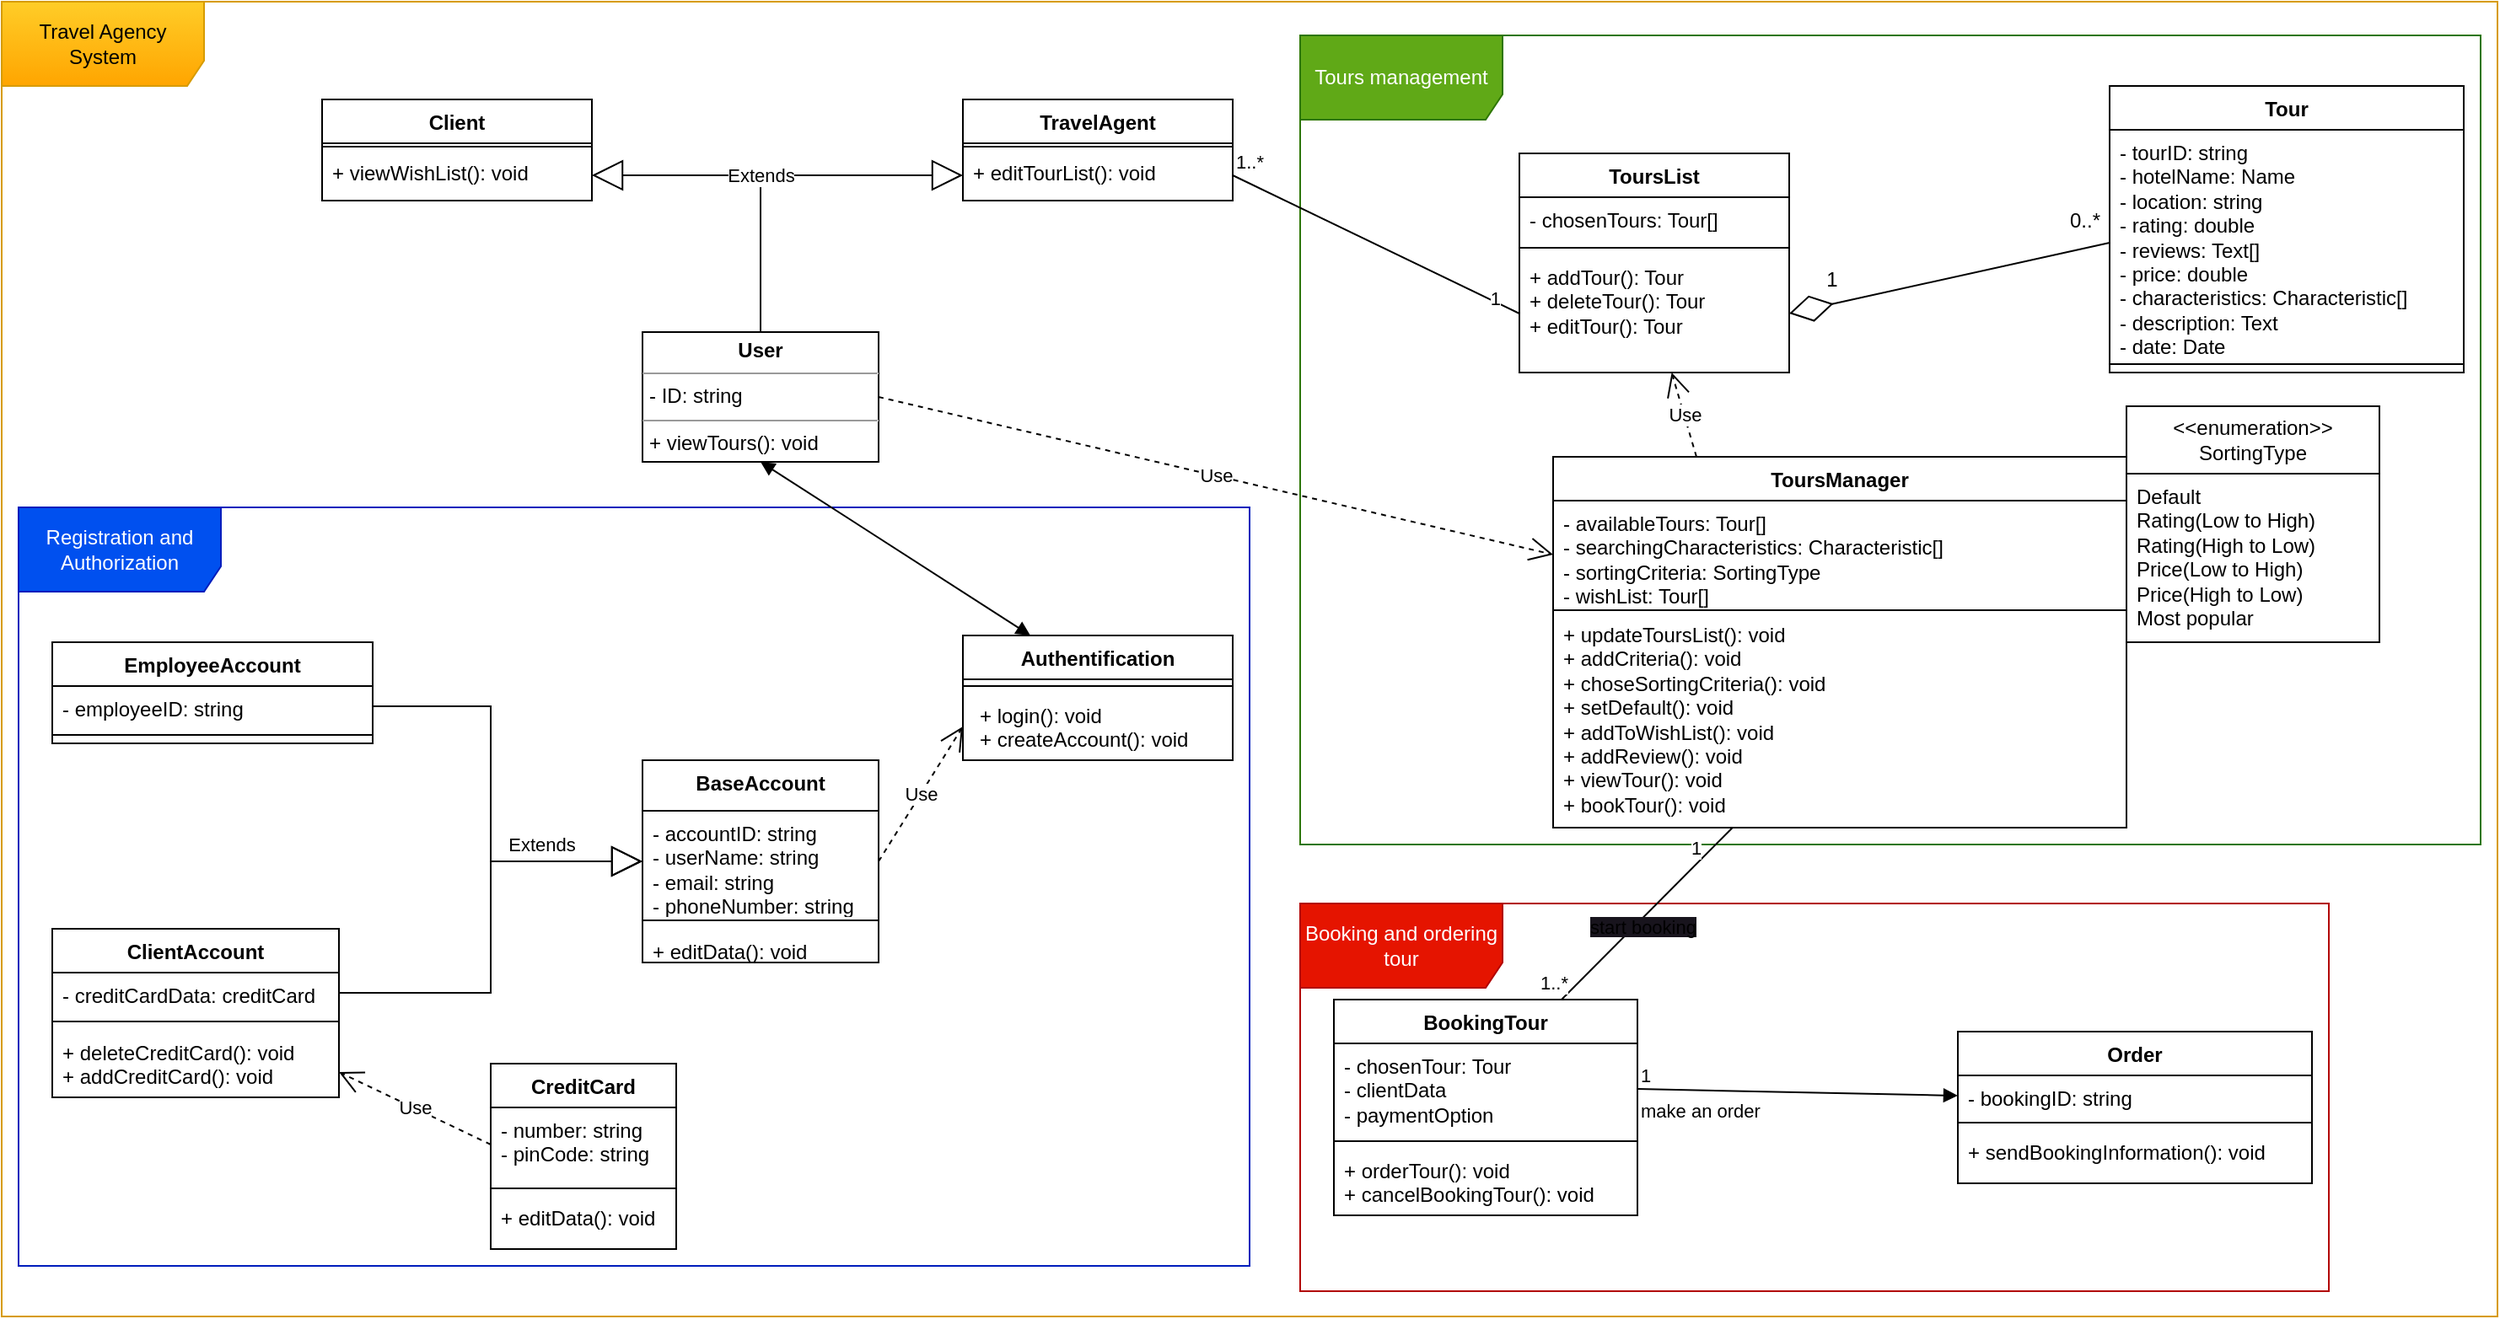 <mxfile version="23.1.5" type="device">
  <diagram id="C5RBs43oDa-KdzZeNtuy" name="Page-1">
    <mxGraphModel dx="1687" dy="993" grid="1" gridSize="10" guides="1" tooltips="1" connect="1" arrows="1" fold="1" page="1" pageScale="1" pageWidth="1654" pageHeight="1169" math="0" shadow="0">
      <root>
        <mxCell id="WIyWlLk6GJQsqaUBKTNV-0" />
        <mxCell id="WIyWlLk6GJQsqaUBKTNV-1" parent="WIyWlLk6GJQsqaUBKTNV-0" />
        <mxCell id="1QW307et1a-ubhapH-Lj-100" value="ClientAccount" style="swimlane;fontStyle=1;align=center;verticalAlign=top;childLayout=stackLayout;horizontal=1;startSize=26;horizontalStack=0;resizeParent=1;resizeParentMax=0;resizeLast=0;collapsible=1;marginBottom=0;whiteSpace=wrap;html=1;" parent="WIyWlLk6GJQsqaUBKTNV-1" vertex="1">
          <mxGeometry x="110" y="690" width="170" height="100" as="geometry" />
        </mxCell>
        <mxCell id="1QW307et1a-ubhapH-Lj-101" value="&lt;span style=&quot;background-color: initial;&quot;&gt;- creditCardData: creditCard&lt;/span&gt;" style="text;strokeColor=none;fillColor=none;align=left;verticalAlign=top;spacingLeft=4;spacingRight=4;overflow=hidden;rotatable=0;points=[[0,0.5],[1,0.5]];portConstraint=eastwest;whiteSpace=wrap;html=1;" parent="1QW307et1a-ubhapH-Lj-100" vertex="1">
          <mxGeometry y="26" width="170" height="24" as="geometry" />
        </mxCell>
        <mxCell id="1QW307et1a-ubhapH-Lj-102" value="" style="line;strokeWidth=1;fillColor=none;align=left;verticalAlign=middle;spacingTop=-1;spacingLeft=3;spacingRight=3;rotatable=0;labelPosition=right;points=[];portConstraint=eastwest;strokeColor=inherit;" parent="1QW307et1a-ubhapH-Lj-100" vertex="1">
          <mxGeometry y="50" width="170" height="10" as="geometry" />
        </mxCell>
        <mxCell id="1QW307et1a-ubhapH-Lj-103" value="+ deleteCreditCard(): void&lt;br&gt;+ addCreditCard(): void" style="text;strokeColor=none;fillColor=none;align=left;verticalAlign=top;spacingLeft=4;spacingRight=4;overflow=hidden;rotatable=0;points=[[0,0.5],[1,0.5]];portConstraint=eastwest;whiteSpace=wrap;html=1;" parent="1QW307et1a-ubhapH-Lj-100" vertex="1">
          <mxGeometry y="60" width="170" height="40" as="geometry" />
        </mxCell>
        <mxCell id="1QW307et1a-ubhapH-Lj-117" value="Registration and Authorization" style="shape=umlFrame;whiteSpace=wrap;html=1;pointerEvents=0;width=120;height=50;fillColor=#0050ef;fontColor=#ffffff;strokeColor=#001DBC;" parent="WIyWlLk6GJQsqaUBKTNV-1" vertex="1">
          <mxGeometry x="90" y="440" width="730" height="450" as="geometry" />
        </mxCell>
        <mxCell id="1QW307et1a-ubhapH-Lj-119" value="ToursManager" style="swimlane;fontStyle=1;align=center;verticalAlign=top;childLayout=stackLayout;horizontal=1;startSize=26;horizontalStack=0;resizeParent=1;resizeParentMax=0;resizeLast=0;collapsible=1;marginBottom=0;whiteSpace=wrap;html=1;" parent="WIyWlLk6GJQsqaUBKTNV-1" vertex="1">
          <mxGeometry x="1000" y="410" width="340" height="220" as="geometry" />
        </mxCell>
        <mxCell id="1QW307et1a-ubhapH-Lj-120" value="- availableTours: Tour[]&lt;br&gt;- searchingCharacteristics: Characteristic[]&lt;div&gt;- sortingCriteria: SortingType&lt;/div&gt;&lt;div&gt;-&amp;nbsp;wishList: Tour[]&lt;br&gt;&lt;/div&gt;" style="text;strokeColor=none;fillColor=none;align=left;verticalAlign=top;spacingLeft=4;spacingRight=4;overflow=hidden;rotatable=0;points=[[0,0.5],[1,0.5]];portConstraint=eastwest;whiteSpace=wrap;html=1;" parent="1QW307et1a-ubhapH-Lj-119" vertex="1">
          <mxGeometry y="26" width="340" height="64" as="geometry" />
        </mxCell>
        <mxCell id="1QW307et1a-ubhapH-Lj-121" value="" style="line;strokeWidth=1;fillColor=none;align=left;verticalAlign=middle;spacingTop=-1;spacingLeft=3;spacingRight=3;rotatable=0;labelPosition=right;points=[];portConstraint=eastwest;strokeColor=inherit;" parent="1QW307et1a-ubhapH-Lj-119" vertex="1">
          <mxGeometry y="90" width="340" height="2" as="geometry" />
        </mxCell>
        <mxCell id="1QW307et1a-ubhapH-Lj-122" value="+ updateToursList(): void&lt;br&gt;+ addCriteria(): void&lt;br&gt;+ choseSortingCriteria(): void&lt;br&gt;+ setDefault(): void&lt;br&gt;+ addToWishList(): void&lt;br&gt;&lt;div&gt;+ addReview(): void&lt;br&gt;&lt;/div&gt;&lt;div&gt;+ viewTour(): void&lt;/div&gt;&lt;div&gt;+ bookTour(): void&lt;/div&gt;" style="text;strokeColor=none;fillColor=none;align=left;verticalAlign=top;spacingLeft=4;spacingRight=4;overflow=hidden;rotatable=0;points=[[0,0.5],[1,0.5]];portConstraint=eastwest;whiteSpace=wrap;html=1;" parent="1QW307et1a-ubhapH-Lj-119" vertex="1">
          <mxGeometry y="92" width="340" height="128" as="geometry" />
        </mxCell>
        <mxCell id="1QW307et1a-ubhapH-Lj-123" value="ToursList" style="swimlane;fontStyle=1;align=center;verticalAlign=top;childLayout=stackLayout;horizontal=1;startSize=26;horizontalStack=0;resizeParent=1;resizeParentMax=0;resizeLast=0;collapsible=1;marginBottom=0;whiteSpace=wrap;html=1;" parent="WIyWlLk6GJQsqaUBKTNV-1" vertex="1">
          <mxGeometry x="980" y="230" width="160" height="130" as="geometry" />
        </mxCell>
        <mxCell id="1QW307et1a-ubhapH-Lj-124" value="- chosenTours: Tour[]" style="text;strokeColor=none;fillColor=none;align=left;verticalAlign=top;spacingLeft=4;spacingRight=4;overflow=hidden;rotatable=0;points=[[0,0.5],[1,0.5]];portConstraint=eastwest;whiteSpace=wrap;html=1;" parent="1QW307et1a-ubhapH-Lj-123" vertex="1">
          <mxGeometry y="26" width="160" height="26" as="geometry" />
        </mxCell>
        <mxCell id="1QW307et1a-ubhapH-Lj-125" value="" style="line;strokeWidth=1;fillColor=none;align=left;verticalAlign=middle;spacingTop=-1;spacingLeft=3;spacingRight=3;rotatable=0;labelPosition=right;points=[];portConstraint=eastwest;strokeColor=inherit;" parent="1QW307et1a-ubhapH-Lj-123" vertex="1">
          <mxGeometry y="52" width="160" height="8" as="geometry" />
        </mxCell>
        <mxCell id="1QW307et1a-ubhapH-Lj-126" value="+ addTour(): Tour&lt;br&gt;+ deleteTour(): Tour&lt;br&gt;+ editTour(): Tour" style="text;strokeColor=none;fillColor=none;align=left;verticalAlign=top;spacingLeft=4;spacingRight=4;overflow=hidden;rotatable=0;points=[[0,0.5],[1,0.5]];portConstraint=eastwest;whiteSpace=wrap;html=1;" parent="1QW307et1a-ubhapH-Lj-123" vertex="1">
          <mxGeometry y="60" width="160" height="70" as="geometry" />
        </mxCell>
        <mxCell id="1QW307et1a-ubhapH-Lj-129" value="&amp;lt;&amp;lt;enumeration&amp;gt;&amp;gt;&lt;br&gt;SortingType" style="swimlane;fontStyle=0;childLayout=stackLayout;horizontal=1;startSize=40;fillColor=none;horizontalStack=0;resizeParent=1;resizeParentMax=0;resizeLast=0;collapsible=1;marginBottom=0;whiteSpace=wrap;html=1;" parent="WIyWlLk6GJQsqaUBKTNV-1" vertex="1">
          <mxGeometry x="1340" y="380" width="150" height="140" as="geometry" />
        </mxCell>
        <mxCell id="1QW307et1a-ubhapH-Lj-130" value="Default&lt;br&gt;Rating(Low to High)&lt;br&gt;Rating(High to Low)&lt;br&gt;Price(Low to High)&lt;br&gt;Price(High to Low)&lt;br&gt;Most popular" style="text;strokeColor=none;fillColor=none;align=left;verticalAlign=top;spacingLeft=4;spacingRight=4;overflow=hidden;rotatable=0;points=[[0,0.5],[1,0.5]];portConstraint=eastwest;whiteSpace=wrap;html=1;" parent="1QW307et1a-ubhapH-Lj-129" vertex="1">
          <mxGeometry y="40" width="150" height="100" as="geometry" />
        </mxCell>
        <mxCell id="1QW307et1a-ubhapH-Lj-132" value="Tours management" style="shape=umlFrame;whiteSpace=wrap;html=1;pointerEvents=0;width=120;height=50;fillColor=#60a917;fontColor=#ffffff;strokeColor=#2D7600;fillStyle=solid;" parent="WIyWlLk6GJQsqaUBKTNV-1" vertex="1">
          <mxGeometry x="850" y="160" width="700" height="480" as="geometry" />
        </mxCell>
        <mxCell id="1QW307et1a-ubhapH-Lj-133" value="Tour" style="swimlane;fontStyle=1;align=center;verticalAlign=top;childLayout=stackLayout;horizontal=1;startSize=26;horizontalStack=0;resizeParent=1;resizeParentMax=0;resizeLast=0;collapsible=1;marginBottom=0;whiteSpace=wrap;html=1;" parent="WIyWlLk6GJQsqaUBKTNV-1" vertex="1">
          <mxGeometry x="1330" y="190" width="210" height="170" as="geometry" />
        </mxCell>
        <mxCell id="1QW307et1a-ubhapH-Lj-134" value="- tourID: string&lt;br&gt;- hotelName: Name&lt;br&gt;- location: string&lt;br&gt;- rating: double&lt;br&gt;- reviews: Text[]&lt;br&gt;- price: double&lt;br&gt;- characteristics: Characteristic[]&lt;br&gt;&lt;div&gt;- description: Text&lt;/div&gt;&lt;div&gt;- date: Date&lt;/div&gt;" style="text;strokeColor=none;fillColor=none;align=left;verticalAlign=top;spacingLeft=4;spacingRight=4;overflow=hidden;rotatable=0;points=[[0,0.5],[1,0.5]];portConstraint=eastwest;whiteSpace=wrap;html=1;" parent="1QW307et1a-ubhapH-Lj-133" vertex="1">
          <mxGeometry y="26" width="210" height="134" as="geometry" />
        </mxCell>
        <mxCell id="1QW307et1a-ubhapH-Lj-135" value="" style="line;strokeWidth=1;fillColor=none;align=left;verticalAlign=middle;spacingTop=-1;spacingLeft=3;spacingRight=3;rotatable=0;labelPosition=right;points=[];portConstraint=eastwest;strokeColor=inherit;" parent="1QW307et1a-ubhapH-Lj-133" vertex="1">
          <mxGeometry y="160" width="210" height="10" as="geometry" />
        </mxCell>
        <mxCell id="1QW307et1a-ubhapH-Lj-183" value="&lt;p style=&quot;margin:0px;margin-top:4px;text-align:center;&quot;&gt;&lt;b&gt;User&lt;/b&gt;&lt;/p&gt;&lt;hr size=&quot;1&quot;&gt;&lt;p style=&quot;margin:0px;margin-left:4px;&quot;&gt;- ID: string&lt;br&gt;&lt;/p&gt;&lt;hr size=&quot;1&quot;&gt;&lt;p style=&quot;margin:0px;margin-left:4px;&quot;&gt;+ viewTours(): void&lt;/p&gt;" style="verticalAlign=top;align=left;overflow=fill;html=1;whiteSpace=wrap;" parent="WIyWlLk6GJQsqaUBKTNV-1" vertex="1">
          <mxGeometry x="460" y="336" width="140" height="77" as="geometry" />
        </mxCell>
        <mxCell id="1QW307et1a-ubhapH-Lj-214" value="BookingTour" style="swimlane;fontStyle=1;align=center;verticalAlign=top;childLayout=stackLayout;horizontal=1;startSize=26;horizontalStack=0;resizeParent=1;resizeParentMax=0;resizeLast=0;collapsible=1;marginBottom=0;whiteSpace=wrap;html=1;" parent="WIyWlLk6GJQsqaUBKTNV-1" vertex="1">
          <mxGeometry x="870" y="732" width="180" height="128" as="geometry" />
        </mxCell>
        <mxCell id="1QW307et1a-ubhapH-Lj-215" value="- chosenTour: Tour&lt;br&gt;- clientData&lt;br&gt;- paymentOption" style="text;strokeColor=none;fillColor=none;align=left;verticalAlign=top;spacingLeft=4;spacingRight=4;overflow=hidden;rotatable=0;points=[[0,0.5],[1,0.5]];portConstraint=eastwest;whiteSpace=wrap;html=1;" parent="1QW307et1a-ubhapH-Lj-214" vertex="1">
          <mxGeometry y="26" width="180" height="54" as="geometry" />
        </mxCell>
        <mxCell id="1QW307et1a-ubhapH-Lj-216" value="" style="line;strokeWidth=1;fillColor=none;align=left;verticalAlign=middle;spacingTop=-1;spacingLeft=3;spacingRight=3;rotatable=0;labelPosition=right;points=[];portConstraint=eastwest;strokeColor=inherit;" parent="1QW307et1a-ubhapH-Lj-214" vertex="1">
          <mxGeometry y="80" width="180" height="8" as="geometry" />
        </mxCell>
        <mxCell id="1QW307et1a-ubhapH-Lj-217" value="+ orderTour(): void&lt;br&gt;+ cancelBookingTour(): void" style="text;strokeColor=none;fillColor=none;align=left;verticalAlign=top;spacingLeft=4;spacingRight=4;overflow=hidden;rotatable=0;points=[[0,0.5],[1,0.5]];portConstraint=eastwest;whiteSpace=wrap;html=1;" parent="1QW307et1a-ubhapH-Lj-214" vertex="1">
          <mxGeometry y="88" width="180" height="40" as="geometry" />
        </mxCell>
        <mxCell id="1QW307et1a-ubhapH-Lj-223" value="Client" style="swimlane;fontStyle=1;align=center;verticalAlign=top;childLayout=stackLayout;horizontal=1;startSize=26;horizontalStack=0;resizeParent=1;resizeParentMax=0;resizeLast=0;collapsible=1;marginBottom=0;whiteSpace=wrap;html=1;" parent="WIyWlLk6GJQsqaUBKTNV-1" vertex="1">
          <mxGeometry x="270" y="198" width="160" height="60" as="geometry" />
        </mxCell>
        <mxCell id="1QW307et1a-ubhapH-Lj-225" value="" style="line;strokeWidth=1;fillColor=none;align=left;verticalAlign=middle;spacingTop=-1;spacingLeft=3;spacingRight=3;rotatable=0;labelPosition=right;points=[];portConstraint=eastwest;strokeColor=inherit;" parent="1QW307et1a-ubhapH-Lj-223" vertex="1">
          <mxGeometry y="26" width="160" height="4" as="geometry" />
        </mxCell>
        <mxCell id="1QW307et1a-ubhapH-Lj-226" value="+ viewWishList(): void" style="text;strokeColor=none;fillColor=none;align=left;verticalAlign=top;spacingLeft=4;spacingRight=4;overflow=hidden;rotatable=0;points=[[0,0.5],[1,0.5]];portConstraint=eastwest;whiteSpace=wrap;html=1;" parent="1QW307et1a-ubhapH-Lj-223" vertex="1">
          <mxGeometry y="30" width="160" height="30" as="geometry" />
        </mxCell>
        <mxCell id="1QW307et1a-ubhapH-Lj-230" value="Booking and ordering tour" style="shape=umlFrame;whiteSpace=wrap;html=1;pointerEvents=0;width=120;height=50;fillColor=#e51400;fontColor=#ffffff;strokeColor=#B20000;" parent="WIyWlLk6GJQsqaUBKTNV-1" vertex="1">
          <mxGeometry x="850" y="675" width="610" height="230" as="geometry" />
        </mxCell>
        <mxCell id="HOd-hSJovx9quvngvscL-1" value="&lt;b&gt;Authentification&lt;/b&gt;" style="swimlane;fontStyle=1;align=center;verticalAlign=top;childLayout=stackLayout;horizontal=1;startSize=26;horizontalStack=0;resizeParent=1;resizeParentMax=0;resizeLast=0;collapsible=1;marginBottom=0;whiteSpace=wrap;html=1;" parent="WIyWlLk6GJQsqaUBKTNV-1" vertex="1">
          <mxGeometry x="650" y="516" width="160" height="74" as="geometry" />
        </mxCell>
        <mxCell id="HOd-hSJovx9quvngvscL-3" value="" style="line;strokeWidth=1;fillColor=none;align=left;verticalAlign=middle;spacingTop=-1;spacingLeft=3;spacingRight=3;rotatable=0;labelPosition=right;points=[];portConstraint=eastwest;strokeColor=inherit;" parent="HOd-hSJovx9quvngvscL-1" vertex="1">
          <mxGeometry y="26" width="160" height="8" as="geometry" />
        </mxCell>
        <mxCell id="HOd-hSJovx9quvngvscL-4" value="&lt;p style=&quot;margin: 0px 0px 0px 4px;&quot;&gt;+ login(): void&lt;br&gt;&lt;/p&gt;&lt;p style=&quot;margin: 0px 0px 0px 4px;&quot;&gt;+ createAccount(): void&lt;/p&gt;" style="text;strokeColor=none;fillColor=none;align=left;verticalAlign=top;spacingLeft=4;spacingRight=4;overflow=hidden;rotatable=0;points=[[0,0.5],[1,0.5]];portConstraint=eastwest;whiteSpace=wrap;html=1;" parent="HOd-hSJovx9quvngvscL-1" vertex="1">
          <mxGeometry y="34" width="160" height="40" as="geometry" />
        </mxCell>
        <mxCell id="HOd-hSJovx9quvngvscL-7" value="" style="endArrow=block;endSize=16;endFill=0;html=1;rounded=0;exitX=0.5;exitY=0;exitDx=0;exitDy=0;entryX=1;entryY=0.5;entryDx=0;entryDy=0;edgeStyle=orthogonalEdgeStyle;" parent="WIyWlLk6GJQsqaUBKTNV-1" source="1QW307et1a-ubhapH-Lj-183" target="1QW307et1a-ubhapH-Lj-226" edge="1">
          <mxGeometry width="160" relative="1" as="geometry">
            <mxPoint x="370" y="388" as="sourcePoint" />
            <mxPoint x="540" y="218" as="targetPoint" />
          </mxGeometry>
        </mxCell>
        <mxCell id="HOd-hSJovx9quvngvscL-8" value="Extends" style="endArrow=block;endSize=16;endFill=0;html=1;rounded=0;exitX=0.5;exitY=0;exitDx=0;exitDy=0;entryX=0;entryY=0.5;entryDx=0;entryDy=0;edgeStyle=orthogonalEdgeStyle;" parent="WIyWlLk6GJQsqaUBKTNV-1" source="1QW307et1a-ubhapH-Lj-183" target="hEgW_QwQ86HHavwIXWrD-9" edge="1">
          <mxGeometry x="-0.127" width="160" relative="1" as="geometry">
            <mxPoint x="700" y="348" as="sourcePoint" />
            <mxPoint x="670" y="255" as="targetPoint" />
            <mxPoint as="offset" />
          </mxGeometry>
        </mxCell>
        <mxCell id="hEgW_QwQ86HHavwIXWrD-1" value="CreditCard" style="swimlane;fontStyle=1;align=center;verticalAlign=top;childLayout=stackLayout;horizontal=1;startSize=26;horizontalStack=0;resizeParent=1;resizeParentMax=0;resizeLast=0;collapsible=1;marginBottom=0;whiteSpace=wrap;html=1;" vertex="1" parent="WIyWlLk6GJQsqaUBKTNV-1">
          <mxGeometry x="370" y="770" width="110" height="110" as="geometry" />
        </mxCell>
        <mxCell id="hEgW_QwQ86HHavwIXWrD-2" value="- number: string&lt;br&gt;- pinCode: string" style="text;strokeColor=none;fillColor=none;align=left;verticalAlign=top;spacingLeft=4;spacingRight=4;overflow=hidden;rotatable=0;points=[[0,0.5],[1,0.5]];portConstraint=eastwest;whiteSpace=wrap;html=1;" vertex="1" parent="hEgW_QwQ86HHavwIXWrD-1">
          <mxGeometry y="26" width="110" height="44" as="geometry" />
        </mxCell>
        <mxCell id="hEgW_QwQ86HHavwIXWrD-3" value="" style="line;strokeWidth=1;fillColor=none;align=left;verticalAlign=middle;spacingTop=-1;spacingLeft=3;spacingRight=3;rotatable=0;labelPosition=right;points=[];portConstraint=eastwest;strokeColor=inherit;" vertex="1" parent="hEgW_QwQ86HHavwIXWrD-1">
          <mxGeometry y="70" width="110" height="8" as="geometry" />
        </mxCell>
        <mxCell id="hEgW_QwQ86HHavwIXWrD-4" value="+ editData(): void" style="text;strokeColor=none;fillColor=none;align=left;verticalAlign=top;spacingLeft=4;spacingRight=4;overflow=hidden;rotatable=0;points=[[0,0.5],[1,0.5]];portConstraint=eastwest;whiteSpace=wrap;html=1;" vertex="1" parent="hEgW_QwQ86HHavwIXWrD-1">
          <mxGeometry y="78" width="110" height="32" as="geometry" />
        </mxCell>
        <mxCell id="hEgW_QwQ86HHavwIXWrD-6" value="TravelAgent" style="swimlane;fontStyle=1;align=center;verticalAlign=top;childLayout=stackLayout;horizontal=1;startSize=26;horizontalStack=0;resizeParent=1;resizeParentMax=0;resizeLast=0;collapsible=1;marginBottom=0;whiteSpace=wrap;html=1;" vertex="1" parent="WIyWlLk6GJQsqaUBKTNV-1">
          <mxGeometry x="650" y="198" width="160" height="60" as="geometry" />
        </mxCell>
        <mxCell id="hEgW_QwQ86HHavwIXWrD-8" value="" style="line;strokeWidth=1;fillColor=none;align=left;verticalAlign=middle;spacingTop=-1;spacingLeft=3;spacingRight=3;rotatable=0;labelPosition=right;points=[];portConstraint=eastwest;strokeColor=inherit;" vertex="1" parent="hEgW_QwQ86HHavwIXWrD-6">
          <mxGeometry y="26" width="160" height="4" as="geometry" />
        </mxCell>
        <mxCell id="hEgW_QwQ86HHavwIXWrD-9" value="+ editTourList(): void" style="text;strokeColor=none;fillColor=none;align=left;verticalAlign=top;spacingLeft=4;spacingRight=4;overflow=hidden;rotatable=0;points=[[0,0.5],[1,0.5]];portConstraint=eastwest;whiteSpace=wrap;html=1;" vertex="1" parent="hEgW_QwQ86HHavwIXWrD-6">
          <mxGeometry y="30" width="160" height="30" as="geometry" />
        </mxCell>
        <mxCell id="hEgW_QwQ86HHavwIXWrD-10" value="" style="endArrow=block;startArrow=block;endFill=1;startFill=1;html=1;rounded=0;exitX=0.5;exitY=1;exitDx=0;exitDy=0;entryX=0.25;entryY=0;entryDx=0;entryDy=0;" edge="1" parent="WIyWlLk6GJQsqaUBKTNV-1" source="1QW307et1a-ubhapH-Lj-183" target="HOd-hSJovx9quvngvscL-1">
          <mxGeometry width="160" relative="1" as="geometry">
            <mxPoint x="490" y="445" as="sourcePoint" />
            <mxPoint x="650" y="445" as="targetPoint" />
          </mxGeometry>
        </mxCell>
        <mxCell id="hEgW_QwQ86HHavwIXWrD-11" value="EmployeeAccount" style="swimlane;fontStyle=1;align=center;verticalAlign=top;childLayout=stackLayout;horizontal=1;startSize=26;horizontalStack=0;resizeParent=1;resizeParentMax=0;resizeLast=0;collapsible=1;marginBottom=0;whiteSpace=wrap;html=1;" vertex="1" parent="WIyWlLk6GJQsqaUBKTNV-1">
          <mxGeometry x="110" y="520" width="190" height="60" as="geometry" />
        </mxCell>
        <mxCell id="hEgW_QwQ86HHavwIXWrD-12" value="- employeeID: string" style="text;strokeColor=none;fillColor=none;align=left;verticalAlign=top;spacingLeft=4;spacingRight=4;overflow=hidden;rotatable=0;points=[[0,0.5],[1,0.5]];portConstraint=eastwest;whiteSpace=wrap;html=1;" vertex="1" parent="hEgW_QwQ86HHavwIXWrD-11">
          <mxGeometry y="26" width="190" height="24" as="geometry" />
        </mxCell>
        <mxCell id="hEgW_QwQ86HHavwIXWrD-13" value="" style="line;strokeWidth=1;fillColor=none;align=left;verticalAlign=middle;spacingTop=-1;spacingLeft=3;spacingRight=3;rotatable=0;labelPosition=right;points=[];portConstraint=eastwest;strokeColor=inherit;" vertex="1" parent="hEgW_QwQ86HHavwIXWrD-11">
          <mxGeometry y="50" width="190" height="10" as="geometry" />
        </mxCell>
        <mxCell id="hEgW_QwQ86HHavwIXWrD-15" value="BaseAccount" style="swimlane;fontStyle=1;align=center;verticalAlign=top;childLayout=stackLayout;horizontal=1;startSize=30;horizontalStack=0;resizeParent=1;resizeParentMax=0;resizeLast=0;collapsible=1;marginBottom=0;whiteSpace=wrap;html=1;" vertex="1" parent="WIyWlLk6GJQsqaUBKTNV-1">
          <mxGeometry x="460" y="590" width="140" height="120" as="geometry" />
        </mxCell>
        <mxCell id="hEgW_QwQ86HHavwIXWrD-16" value="- accountID: string&lt;br&gt;- userName: string&lt;div&gt;- email: string&lt;/div&gt;&lt;div&gt;- phoneNumber: string&lt;/div&gt;" style="text;strokeColor=none;fillColor=none;align=left;verticalAlign=top;spacingLeft=4;spacingRight=4;overflow=hidden;rotatable=0;points=[[0,0.5],[1,0.5]];portConstraint=eastwest;whiteSpace=wrap;html=1;" vertex="1" parent="hEgW_QwQ86HHavwIXWrD-15">
          <mxGeometry y="30" width="140" height="60" as="geometry" />
        </mxCell>
        <mxCell id="hEgW_QwQ86HHavwIXWrD-17" value="" style="line;strokeWidth=1;fillColor=none;align=left;verticalAlign=middle;spacingTop=-1;spacingLeft=3;spacingRight=3;rotatable=0;labelPosition=right;points=[];portConstraint=eastwest;strokeColor=inherit;" vertex="1" parent="hEgW_QwQ86HHavwIXWrD-15">
          <mxGeometry y="90" width="140" height="10" as="geometry" />
        </mxCell>
        <mxCell id="hEgW_QwQ86HHavwIXWrD-18" value="+ editData(): void" style="text;strokeColor=none;fillColor=none;align=left;verticalAlign=top;spacingLeft=4;spacingRight=4;overflow=hidden;rotatable=0;points=[[0,0.5],[1,0.5]];portConstraint=eastwest;whiteSpace=wrap;html=1;" vertex="1" parent="hEgW_QwQ86HHavwIXWrD-15">
          <mxGeometry y="100" width="140" height="20" as="geometry" />
        </mxCell>
        <mxCell id="hEgW_QwQ86HHavwIXWrD-19" value="Extends" style="endArrow=block;endSize=16;endFill=0;html=1;rounded=0;exitX=1;exitY=0.5;exitDx=0;exitDy=0;entryX=0;entryY=0.5;entryDx=0;entryDy=0;edgeStyle=orthogonalEdgeStyle;" edge="1" parent="WIyWlLk6GJQsqaUBKTNV-1" source="hEgW_QwQ86HHavwIXWrD-12" target="hEgW_QwQ86HHavwIXWrD-16">
          <mxGeometry x="0.524" y="10" width="160" relative="1" as="geometry">
            <mxPoint x="240" y="750" as="sourcePoint" />
            <mxPoint x="400" y="750" as="targetPoint" />
            <Array as="points">
              <mxPoint x="370" y="558" />
              <mxPoint x="370" y="650" />
            </Array>
            <mxPoint as="offset" />
          </mxGeometry>
        </mxCell>
        <mxCell id="hEgW_QwQ86HHavwIXWrD-20" value="" style="endArrow=block;endSize=16;endFill=0;html=1;rounded=0;exitX=1;exitY=0.5;exitDx=0;exitDy=0;entryX=0;entryY=0.5;entryDx=0;entryDy=0;edgeStyle=orthogonalEdgeStyle;" edge="1" parent="WIyWlLk6GJQsqaUBKTNV-1" source="1QW307et1a-ubhapH-Lj-101" target="hEgW_QwQ86HHavwIXWrD-16">
          <mxGeometry x="-0.0" width="160" relative="1" as="geometry">
            <mxPoint x="340" y="614" as="sourcePoint" />
            <mxPoint x="250" y="696" as="targetPoint" />
            <mxPoint as="offset" />
          </mxGeometry>
        </mxCell>
        <mxCell id="hEgW_QwQ86HHavwIXWrD-21" value="Use" style="endArrow=open;endSize=12;dashed=1;html=1;rounded=0;exitX=0;exitY=0.5;exitDx=0;exitDy=0;" edge="1" parent="WIyWlLk6GJQsqaUBKTNV-1" source="hEgW_QwQ86HHavwIXWrD-2">
          <mxGeometry width="160" relative="1" as="geometry">
            <mxPoint x="470" y="850" as="sourcePoint" />
            <mxPoint x="280" y="775" as="targetPoint" />
          </mxGeometry>
        </mxCell>
        <mxCell id="hEgW_QwQ86HHavwIXWrD-23" value="Use" style="endArrow=open;endSize=12;dashed=1;html=1;rounded=0;exitX=1;exitY=0.5;exitDx=0;exitDy=0;entryX=0;entryY=0.5;entryDx=0;entryDy=0;" edge="1" parent="WIyWlLk6GJQsqaUBKTNV-1" source="hEgW_QwQ86HHavwIXWrD-16" target="HOd-hSJovx9quvngvscL-4">
          <mxGeometry width="160" relative="1" as="geometry">
            <mxPoint x="670" y="793" as="sourcePoint" />
            <mxPoint x="580" y="750" as="targetPoint" />
          </mxGeometry>
        </mxCell>
        <mxCell id="hEgW_QwQ86HHavwIXWrD-24" value="" style="endArrow=none;html=1;rounded=0;exitX=1;exitY=0.5;exitDx=0;exitDy=0;entryX=0;entryY=0.5;entryDx=0;entryDy=0;" edge="1" parent="WIyWlLk6GJQsqaUBKTNV-1" source="hEgW_QwQ86HHavwIXWrD-9" target="1QW307et1a-ubhapH-Lj-126">
          <mxGeometry relative="1" as="geometry">
            <mxPoint x="760" y="325" as="sourcePoint" />
            <mxPoint x="920" y="325" as="targetPoint" />
          </mxGeometry>
        </mxCell>
        <mxCell id="hEgW_QwQ86HHavwIXWrD-25" value="1..*" style="edgeLabel;resizable=0;html=1;align=left;verticalAlign=bottom;" connectable="0" vertex="1" parent="hEgW_QwQ86HHavwIXWrD-24">
          <mxGeometry x="-1" relative="1" as="geometry">
            <mxPoint as="offset" />
          </mxGeometry>
        </mxCell>
        <mxCell id="hEgW_QwQ86HHavwIXWrD-26" value="1" style="edgeLabel;resizable=0;html=1;align=right;verticalAlign=bottom;" connectable="0" vertex="1" parent="hEgW_QwQ86HHavwIXWrD-24">
          <mxGeometry x="1" relative="1" as="geometry">
            <mxPoint x="-10" as="offset" />
          </mxGeometry>
        </mxCell>
        <mxCell id="hEgW_QwQ86HHavwIXWrD-32" value="" style="group" vertex="1" connectable="0" parent="WIyWlLk6GJQsqaUBKTNV-1">
          <mxGeometry x="1150" y="255" width="185" height="65" as="geometry" />
        </mxCell>
        <mxCell id="hEgW_QwQ86HHavwIXWrD-28" value="" style="endArrow=diamondThin;endFill=0;endSize=24;html=1;rounded=0;exitX=0;exitY=0.5;exitDx=0;exitDy=0;entryX=1;entryY=0.5;entryDx=0;entryDy=0;movable=1;resizable=1;rotatable=1;deletable=1;editable=1;locked=0;connectable=1;" edge="1" parent="hEgW_QwQ86HHavwIXWrD-32" source="1QW307et1a-ubhapH-Lj-134" target="1QW307et1a-ubhapH-Lj-126">
          <mxGeometry width="160" relative="1" as="geometry">
            <mxPoint x="20" y="95" as="sourcePoint" />
            <mxPoint x="180" y="95" as="targetPoint" />
          </mxGeometry>
        </mxCell>
        <mxCell id="hEgW_QwQ86HHavwIXWrD-29" value="1" style="text;html=1;align=center;verticalAlign=middle;resizable=1;points=[];autosize=1;strokeColor=none;fillColor=none;movable=1;rotatable=1;deletable=1;editable=1;locked=0;connectable=1;" vertex="1" parent="hEgW_QwQ86HHavwIXWrD-32">
          <mxGeometry y="35" width="30" height="30" as="geometry" />
        </mxCell>
        <mxCell id="hEgW_QwQ86HHavwIXWrD-31" value="0..*" style="text;html=1;align=center;verticalAlign=middle;resizable=1;points=[];autosize=1;strokeColor=none;fillColor=none;movable=1;rotatable=1;deletable=1;editable=1;locked=0;connectable=1;" vertex="1" parent="hEgW_QwQ86HHavwIXWrD-32">
          <mxGeometry x="145" width="40" height="30" as="geometry" />
        </mxCell>
        <mxCell id="hEgW_QwQ86HHavwIXWrD-33" value="Use" style="endArrow=open;endSize=12;dashed=1;html=1;rounded=0;exitX=0.25;exitY=0;exitDx=0;exitDy=0;" edge="1" parent="WIyWlLk6GJQsqaUBKTNV-1" source="1QW307et1a-ubhapH-Lj-119" target="1QW307et1a-ubhapH-Lj-126">
          <mxGeometry width="160" relative="1" as="geometry">
            <mxPoint x="910" y="460" as="sourcePoint" />
            <mxPoint x="1070" y="460" as="targetPoint" />
          </mxGeometry>
        </mxCell>
        <mxCell id="hEgW_QwQ86HHavwIXWrD-37" value="Use" style="endArrow=open;endSize=12;dashed=1;html=1;rounded=0;exitX=1;exitY=0.5;exitDx=0;exitDy=0;entryX=0;entryY=0.5;entryDx=0;entryDy=0;" edge="1" parent="WIyWlLk6GJQsqaUBKTNV-1" source="1QW307et1a-ubhapH-Lj-183" target="1QW307et1a-ubhapH-Lj-120">
          <mxGeometry width="160" relative="1" as="geometry">
            <mxPoint x="986" y="463" as="sourcePoint" />
            <mxPoint x="970" y="405" as="targetPoint" />
          </mxGeometry>
        </mxCell>
        <mxCell id="hEgW_QwQ86HHavwIXWrD-38" value="Order" style="swimlane;fontStyle=1;align=center;verticalAlign=top;childLayout=stackLayout;horizontal=1;startSize=26;horizontalStack=0;resizeParent=1;resizeParentMax=0;resizeLast=0;collapsible=1;marginBottom=0;whiteSpace=wrap;html=1;" vertex="1" parent="WIyWlLk6GJQsqaUBKTNV-1">
          <mxGeometry x="1240" y="751" width="210" height="90" as="geometry" />
        </mxCell>
        <mxCell id="hEgW_QwQ86HHavwIXWrD-39" value="- bookingID: string" style="text;strokeColor=none;fillColor=none;align=left;verticalAlign=top;spacingLeft=4;spacingRight=4;overflow=hidden;rotatable=0;points=[[0,0.5],[1,0.5]];portConstraint=eastwest;whiteSpace=wrap;html=1;" vertex="1" parent="hEgW_QwQ86HHavwIXWrD-38">
          <mxGeometry y="26" width="210" height="24" as="geometry" />
        </mxCell>
        <mxCell id="hEgW_QwQ86HHavwIXWrD-40" value="" style="line;strokeWidth=1;fillColor=none;align=left;verticalAlign=middle;spacingTop=-1;spacingLeft=3;spacingRight=3;rotatable=0;labelPosition=right;points=[];portConstraint=eastwest;strokeColor=inherit;" vertex="1" parent="hEgW_QwQ86HHavwIXWrD-38">
          <mxGeometry y="50" width="210" height="8" as="geometry" />
        </mxCell>
        <mxCell id="hEgW_QwQ86HHavwIXWrD-41" value="+ sendBookingInformation(): void" style="text;strokeColor=none;fillColor=none;align=left;verticalAlign=top;spacingLeft=4;spacingRight=4;overflow=hidden;rotatable=0;points=[[0,0.5],[1,0.5]];portConstraint=eastwest;whiteSpace=wrap;html=1;" vertex="1" parent="hEgW_QwQ86HHavwIXWrD-38">
          <mxGeometry y="58" width="210" height="32" as="geometry" />
        </mxCell>
        <mxCell id="hEgW_QwQ86HHavwIXWrD-42" value="make an order" style="endArrow=block;endFill=1;html=1;align=left;verticalAlign=top;rounded=0;exitX=1;exitY=0.5;exitDx=0;exitDy=0;entryX=0;entryY=0.5;entryDx=0;entryDy=0;" edge="1" parent="WIyWlLk6GJQsqaUBKTNV-1" source="1QW307et1a-ubhapH-Lj-215" target="hEgW_QwQ86HHavwIXWrD-39">
          <mxGeometry x="-1" relative="1" as="geometry">
            <mxPoint x="1080" y="805" as="sourcePoint" />
            <mxPoint x="1240" y="805" as="targetPoint" />
            <mxPoint as="offset" />
          </mxGeometry>
        </mxCell>
        <mxCell id="hEgW_QwQ86HHavwIXWrD-43" value="1" style="edgeLabel;resizable=0;html=1;align=left;verticalAlign=bottom;" connectable="0" vertex="1" parent="hEgW_QwQ86HHavwIXWrD-42">
          <mxGeometry x="-1" relative="1" as="geometry" />
        </mxCell>
        <mxCell id="hEgW_QwQ86HHavwIXWrD-44" value="" style="endArrow=none;html=1;rounded=0;entryX=0.75;entryY=0;entryDx=0;entryDy=0;" edge="1" parent="WIyWlLk6GJQsqaUBKTNV-1" source="1QW307et1a-ubhapH-Lj-122" target="1QW307et1a-ubhapH-Lj-214">
          <mxGeometry relative="1" as="geometry">
            <mxPoint x="1110" y="710" as="sourcePoint" />
            <mxPoint x="1270" y="710" as="targetPoint" />
          </mxGeometry>
        </mxCell>
        <mxCell id="hEgW_QwQ86HHavwIXWrD-45" value="1" style="edgeLabel;resizable=0;html=1;align=left;verticalAlign=bottom;" connectable="0" vertex="1" parent="hEgW_QwQ86HHavwIXWrD-44">
          <mxGeometry x="-1" relative="1" as="geometry">
            <mxPoint x="-26" y="20" as="offset" />
          </mxGeometry>
        </mxCell>
        <mxCell id="hEgW_QwQ86HHavwIXWrD-46" value="1..*" style="edgeLabel;resizable=0;html=1;align=right;verticalAlign=bottom;" connectable="0" vertex="1" parent="hEgW_QwQ86HHavwIXWrD-44">
          <mxGeometry x="1" relative="1" as="geometry">
            <mxPoint x="5" y="-2" as="offset" />
          </mxGeometry>
        </mxCell>
        <mxCell id="hEgW_QwQ86HHavwIXWrD-47" value="&lt;span style=&quot;font-size: 11px; background-color: rgb(24, 20, 29);&quot;&gt;start booking&lt;/span&gt;" style="text;whiteSpace=wrap;html=1;" vertex="1" parent="WIyWlLk6GJQsqaUBKTNV-1">
          <mxGeometry x="1020" y="675" width="80" height="20" as="geometry" />
        </mxCell>
        <mxCell id="hEgW_QwQ86HHavwIXWrD-48" value="Travel Agency System" style="shape=umlFrame;whiteSpace=wrap;html=1;pointerEvents=0;width=120;height=50;fillColor=#ffcd28;strokeColor=#d79b00;gradientColor=#ffa500;" vertex="1" parent="WIyWlLk6GJQsqaUBKTNV-1">
          <mxGeometry x="80" y="140" width="1480" height="780" as="geometry" />
        </mxCell>
      </root>
    </mxGraphModel>
  </diagram>
</mxfile>
